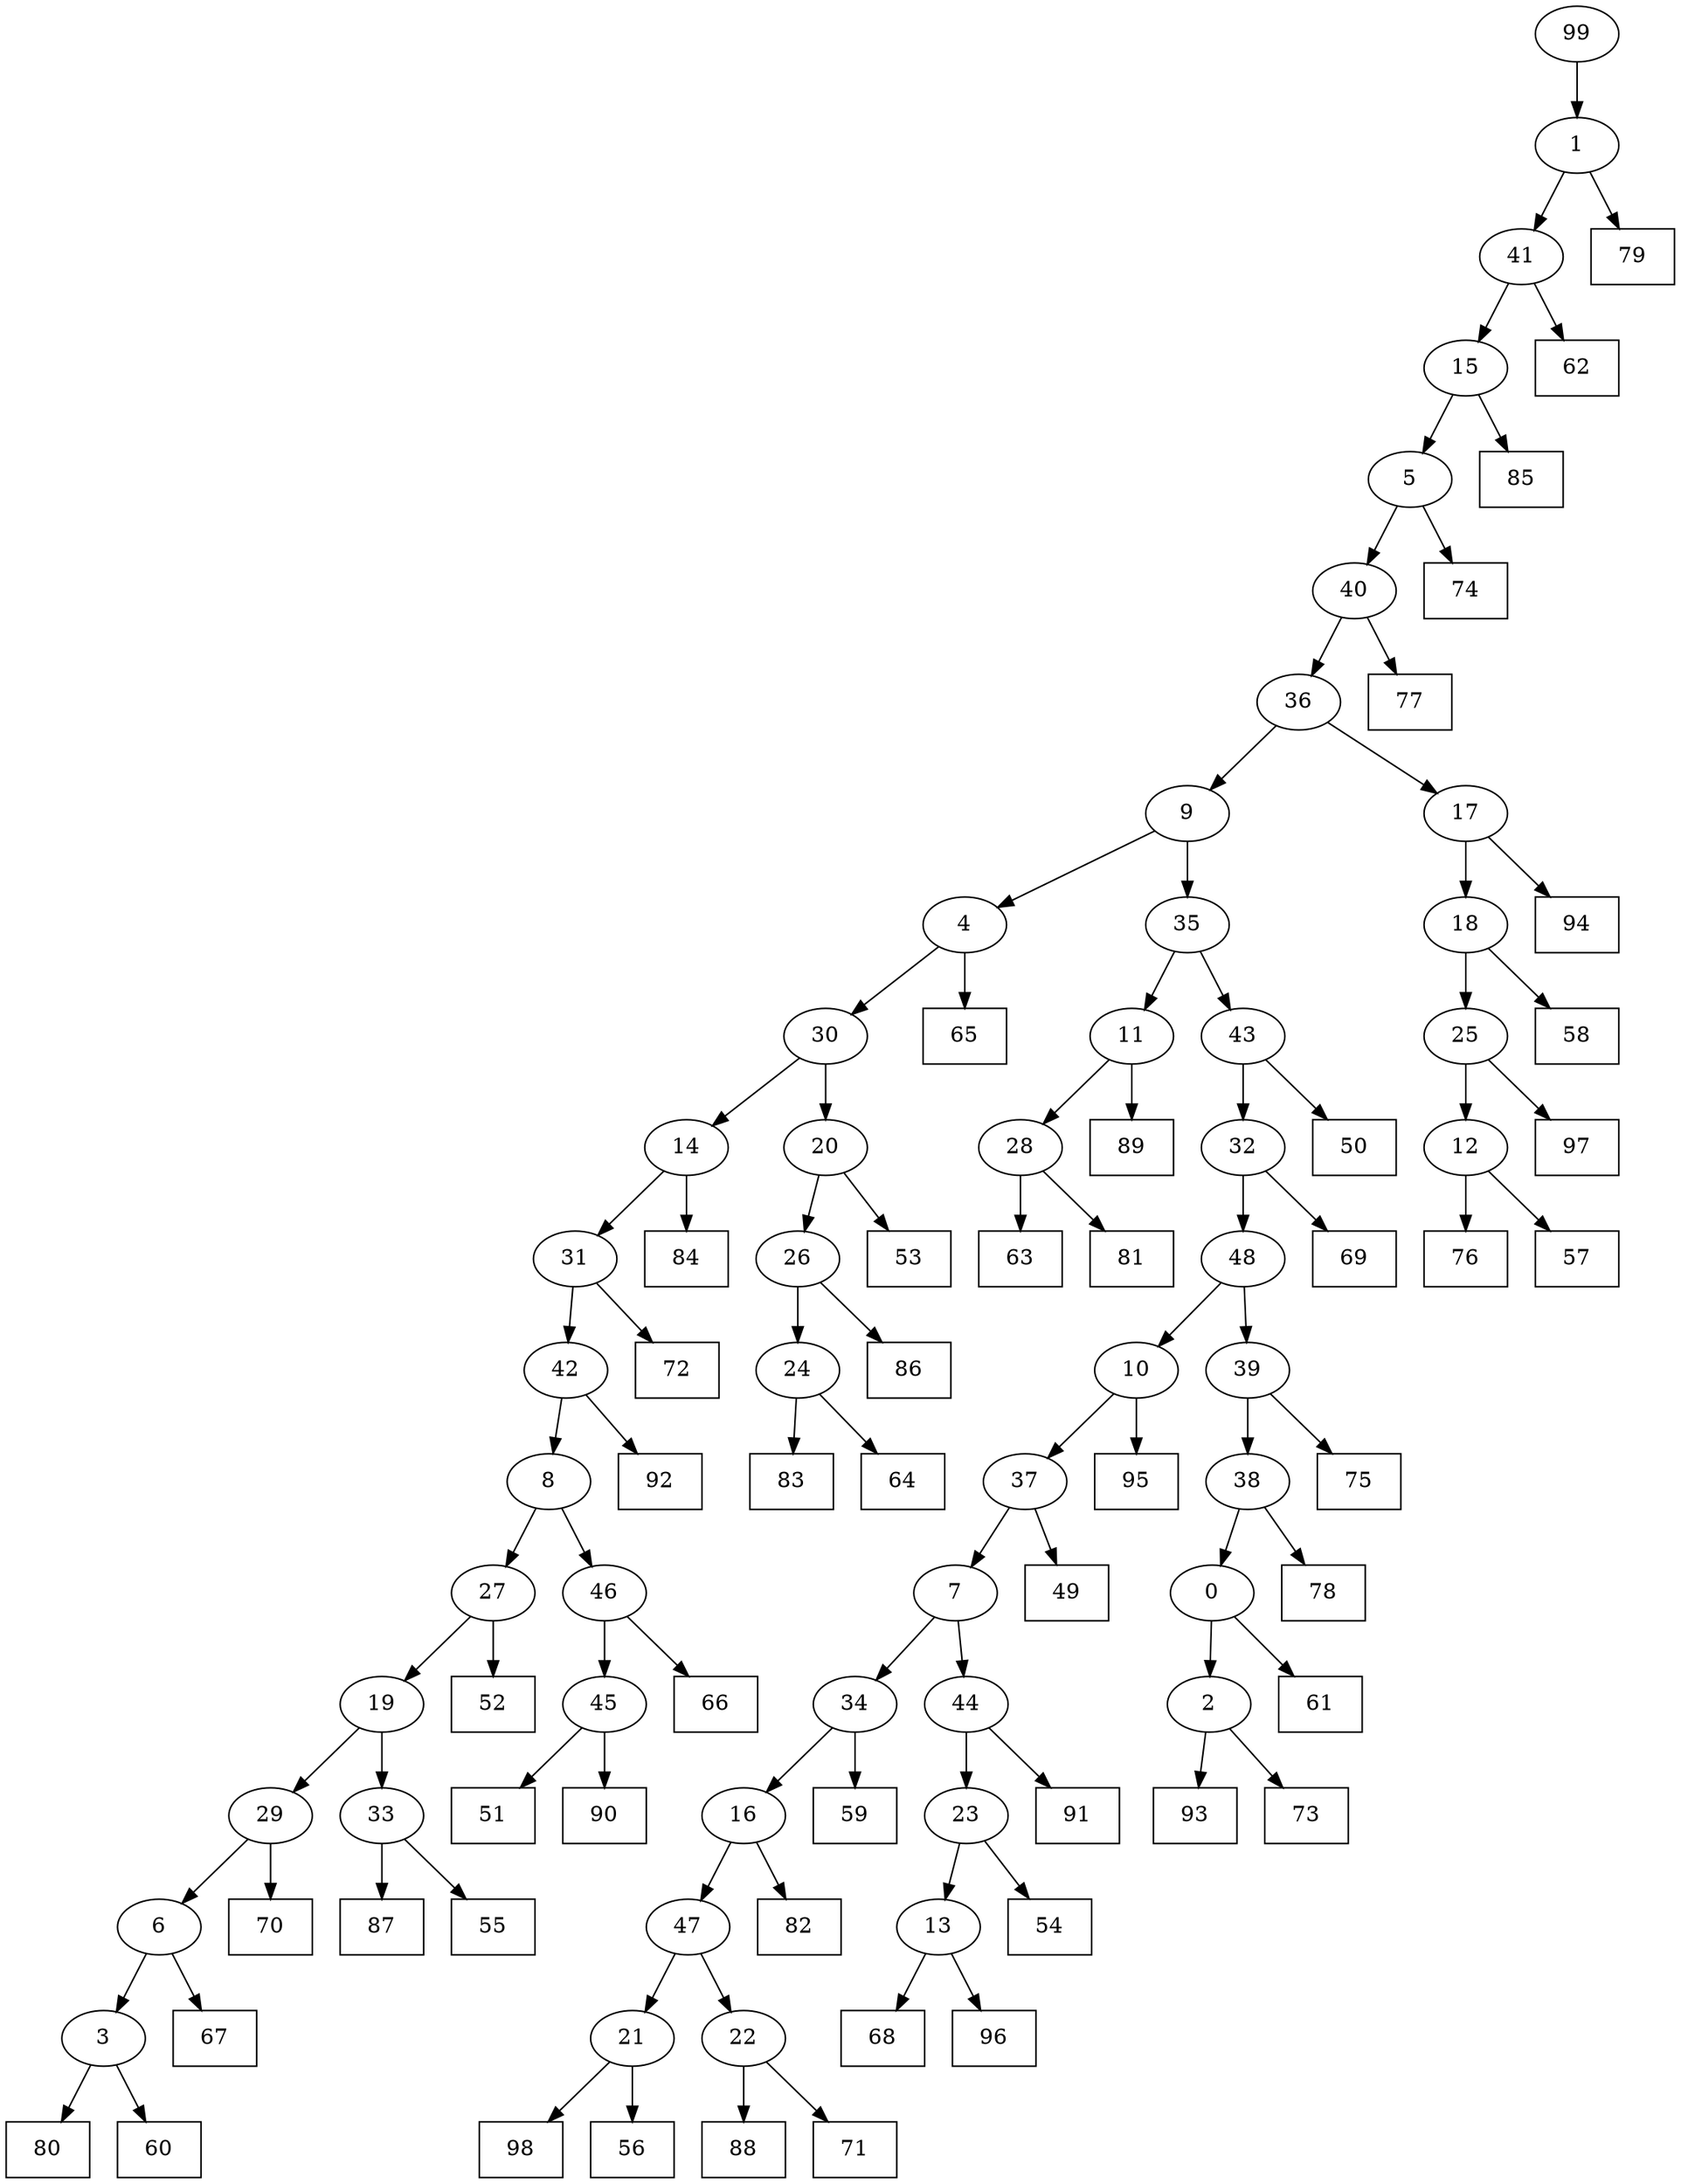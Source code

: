digraph G {
0[label="0"];
1[label="1"];
2[label="2"];
3[label="3"];
4[label="4"];
5[label="5"];
6[label="6"];
7[label="7"];
8[label="8"];
9[label="9"];
10[label="10"];
11[label="11"];
12[label="12"];
13[label="13"];
14[label="14"];
15[label="15"];
16[label="16"];
17[label="17"];
18[label="18"];
19[label="19"];
20[label="20"];
21[label="21"];
22[label="22"];
23[label="23"];
24[label="24"];
25[label="25"];
26[label="26"];
27[label="27"];
28[label="28"];
29[label="29"];
30[label="30"];
31[label="31"];
32[label="32"];
33[label="33"];
34[label="34"];
35[label="35"];
36[label="36"];
37[label="37"];
38[label="38"];
39[label="39"];
40[label="40"];
41[label="41"];
42[label="42"];
43[label="43"];
44[label="44"];
45[label="45"];
46[label="46"];
47[label="47"];
48[label="48"];
49[shape=box,label="61"];
50[shape=box,label="80"];
51[shape=box,label="78"];
52[shape=box,label="52"];
53[shape=box,label="97"];
54[shape=box,label="63"];
55[shape=box,label="60"];
56[shape=box,label="77"];
57[shape=box,label="81"];
58[shape=box,label="70"];
59[shape=box,label="51"];
60[shape=box,label="98"];
61[shape=box,label="76"];
62[shape=box,label="69"];
63[shape=box,label="57"];
64[shape=box,label="92"];
65[shape=box,label="65"];
66[shape=box,label="79"];
67[shape=box,label="83"];
68[shape=box,label="53"];
69[shape=box,label="87"];
70[shape=box,label="68"];
71[shape=box,label="54"];
72[shape=box,label="95"];
73[shape=box,label="62"];
74[shape=box,label="91"];
75[shape=box,label="84"];
76[shape=box,label="93"];
77[shape=box,label="59"];
78[shape=box,label="86"];
79[shape=box,label="50"];
80[shape=box,label="55"];
81[shape=box,label="88"];
82[shape=box,label="74"];
83[shape=box,label="64"];
84[shape=box,label="71"];
85[shape=box,label="90"];
86[shape=box,label="72"];
87[shape=box,label="82"];
88[shape=box,label="89"];
89[shape=box,label="85"];
90[shape=box,label="96"];
91[shape=box,label="49"];
92[shape=box,label="56"];
93[shape=box,label="75"];
94[shape=box,label="67"];
95[shape=box,label="58"];
96[shape=box,label="73"];
97[shape=box,label="94"];
98[shape=box,label="66"];
99[label="99"];
11->88 ;
25->12 ;
45->85 ;
12->63 ;
2->96 ;
33->80 ;
14->75 ;
28->57 ;
0->49 ;
46->98 ;
23->71 ;
44->74 ;
31->86 ;
12->61 ;
17->97 ;
41->73 ;
40->36 ;
36->17 ;
32->48 ;
6->94 ;
14->31 ;
45->59 ;
11->28 ;
35->43 ;
26->78 ;
1->66 ;
46->45 ;
24->67 ;
28->54 ;
9->4 ;
36->9 ;
5->82 ;
6->3 ;
3->50 ;
34->77 ;
21->60 ;
15->89 ;
27->52 ;
33->69 ;
10->72 ;
18->25 ;
25->53 ;
99->1 ;
22->81 ;
35->11 ;
4->65 ;
16->87 ;
19->33 ;
29->58 ;
47->21 ;
21->92 ;
2->76 ;
1->41 ;
40->56 ;
34->16 ;
0->2 ;
43->79 ;
31->42 ;
3->55 ;
47->22 ;
22->84 ;
4->30 ;
20->26 ;
23->13 ;
17->18 ;
18->95 ;
38->0 ;
42->8 ;
8->46 ;
9->35 ;
37->7 ;
42->64 ;
16->47 ;
38->51 ;
13->90 ;
39->93 ;
48->10 ;
19->29 ;
29->6 ;
24->83 ;
48->39 ;
39->38 ;
5->40 ;
43->32 ;
32->62 ;
7->34 ;
20->68 ;
30->14 ;
10->37 ;
37->91 ;
26->24 ;
7->44 ;
44->23 ;
13->70 ;
41->15 ;
15->5 ;
30->20 ;
8->27 ;
27->19 ;
}
